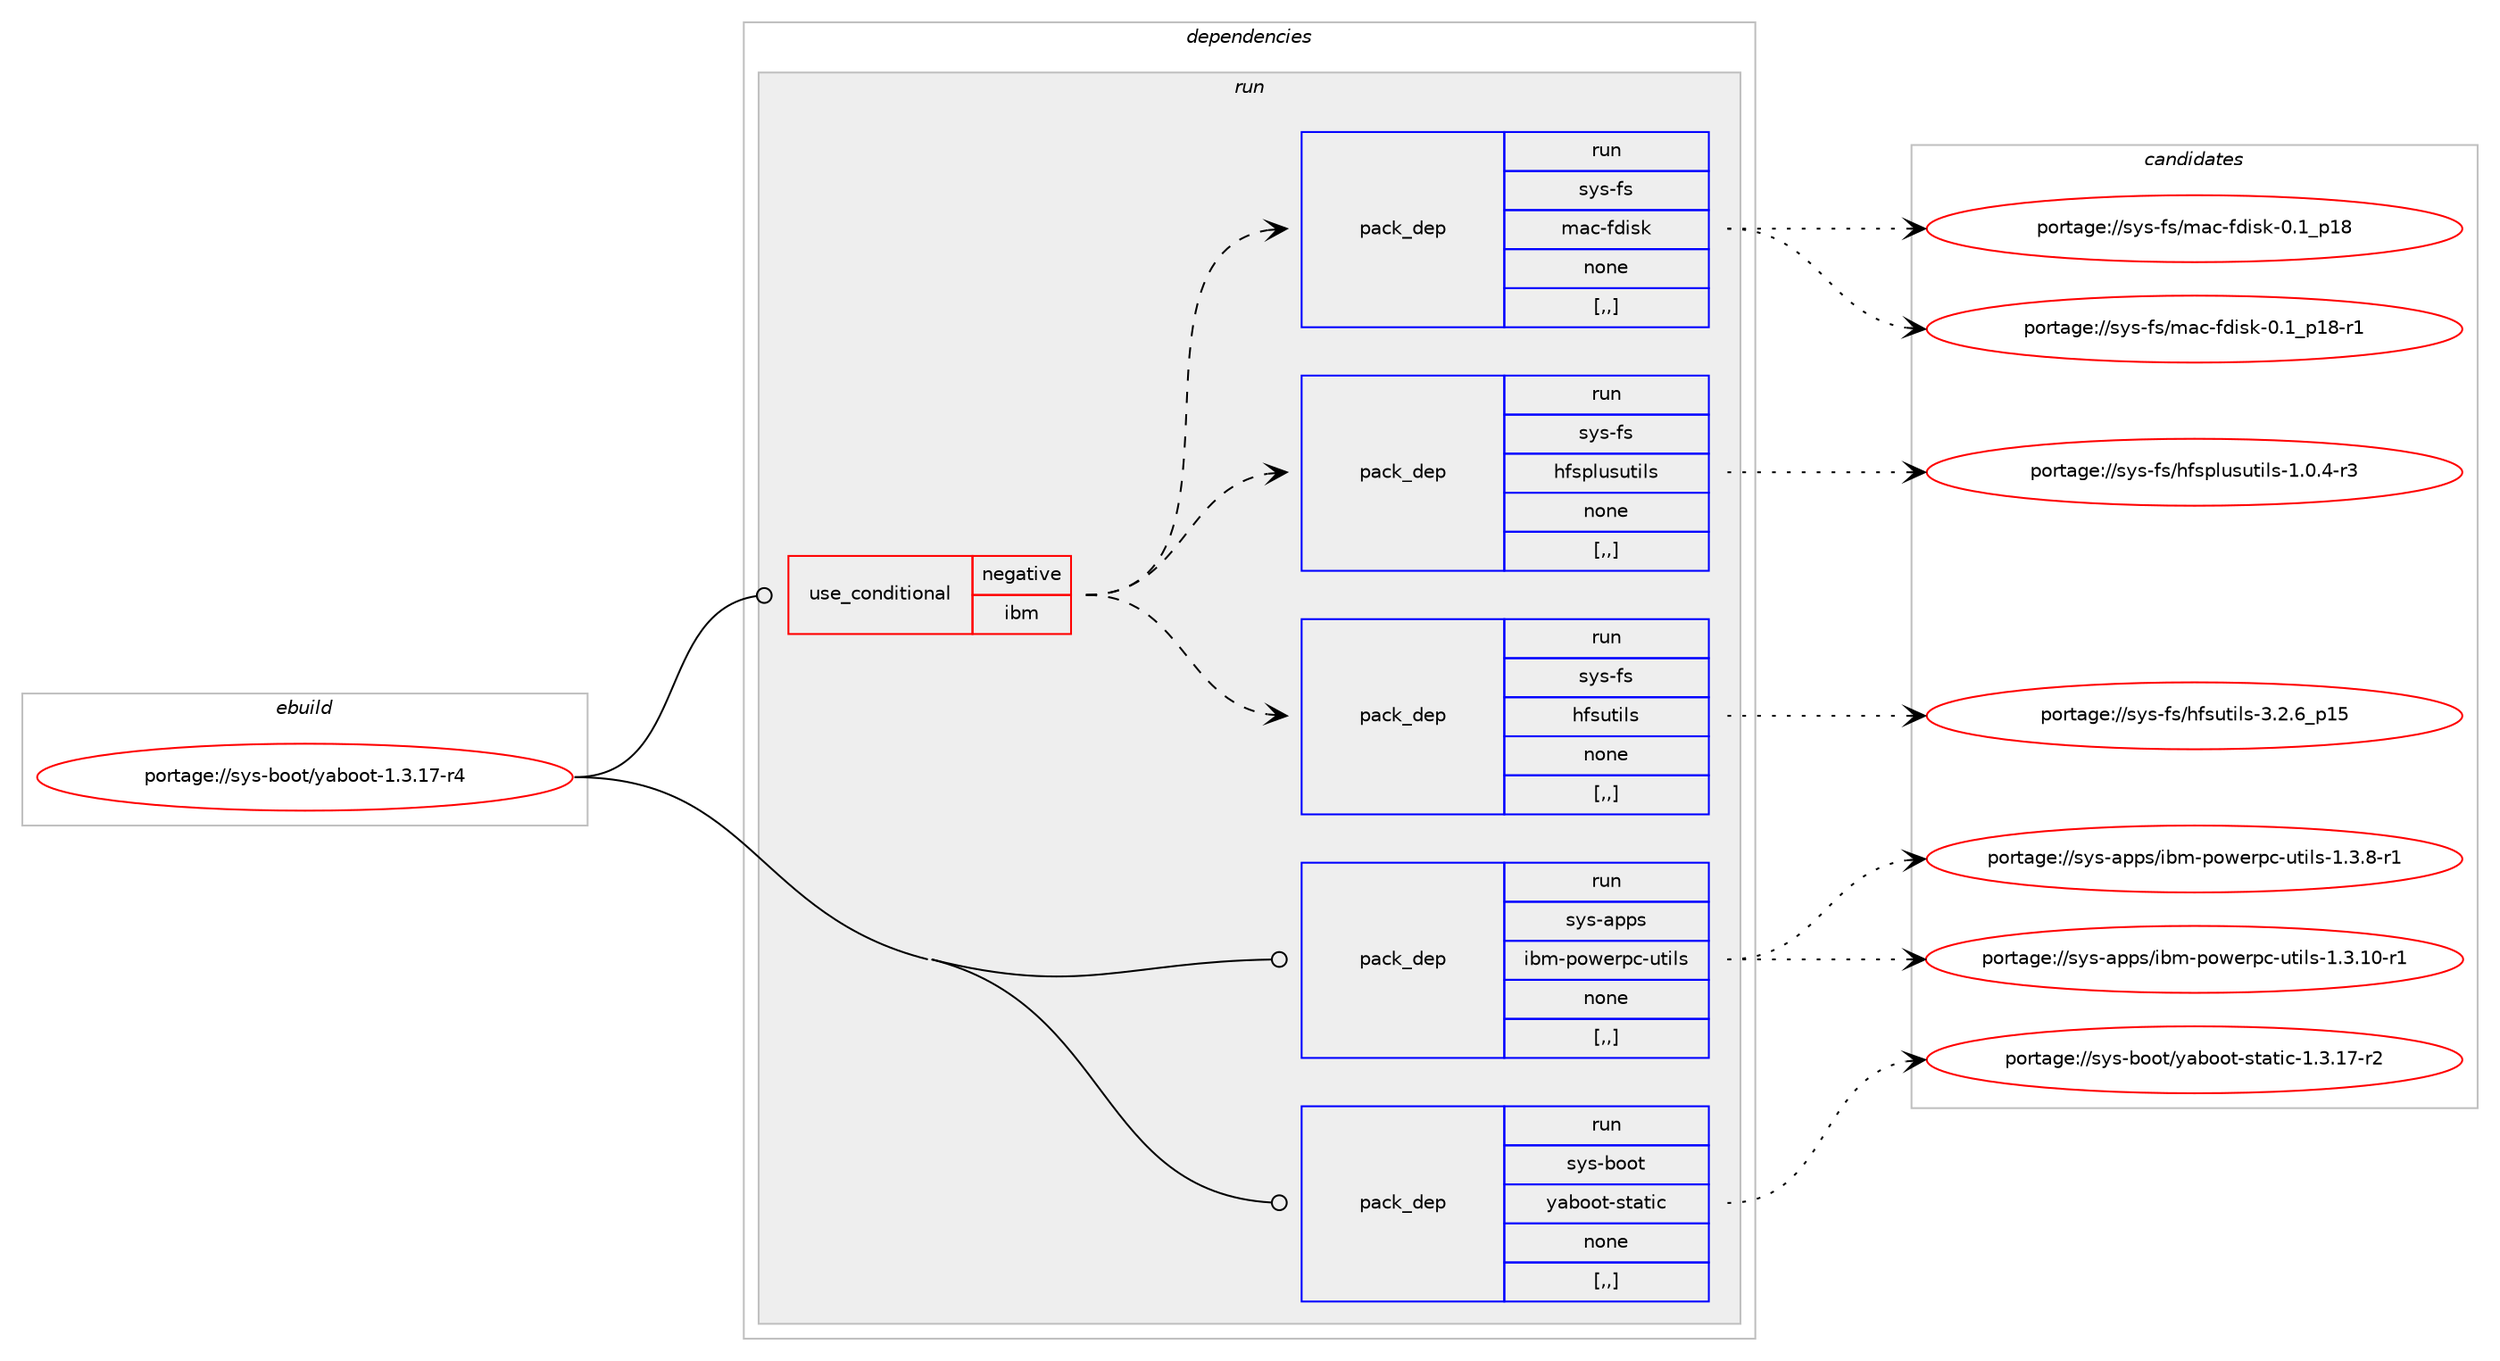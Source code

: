digraph prolog {

# *************
# Graph options
# *************

newrank=true;
concentrate=true;
compound=true;
graph [rankdir=LR,fontname=Helvetica,fontsize=10,ranksep=1.5];#, ranksep=2.5, nodesep=0.2];
edge  [arrowhead=vee];
node  [fontname=Helvetica,fontsize=10];

# **********
# The ebuild
# **********

subgraph cluster_leftcol {
color=gray;
label=<<i>ebuild</i>>;
id [label="portage://sys-boot/yaboot-1.3.17-r4", color=red, width=4, href="../sys-boot/yaboot-1.3.17-r4.svg"];
}

# ****************
# The dependencies
# ****************

subgraph cluster_midcol {
color=gray;
label=<<i>dependencies</i>>;
subgraph cluster_compile {
fillcolor="#eeeeee";
style=filled;
label=<<i>compile</i>>;
}
subgraph cluster_compileandrun {
fillcolor="#eeeeee";
style=filled;
label=<<i>compile and run</i>>;
}
subgraph cluster_run {
fillcolor="#eeeeee";
style=filled;
label=<<i>run</i>>;
subgraph cond247858 {
dependency939302 [label=<<TABLE BORDER="0" CELLBORDER="1" CELLSPACING="0" CELLPADDING="4"><TR><TD ROWSPAN="3" CELLPADDING="10">use_conditional</TD></TR><TR><TD>negative</TD></TR><TR><TD>ibm</TD></TR></TABLE>>, shape=none, color=red];
subgraph pack684754 {
dependency939303 [label=<<TABLE BORDER="0" CELLBORDER="1" CELLSPACING="0" CELLPADDING="4" WIDTH="220"><TR><TD ROWSPAN="6" CELLPADDING="30">pack_dep</TD></TR><TR><TD WIDTH="110">run</TD></TR><TR><TD>sys-fs</TD></TR><TR><TD>hfsutils</TD></TR><TR><TD>none</TD></TR><TR><TD>[,,]</TD></TR></TABLE>>, shape=none, color=blue];
}
dependency939302:e -> dependency939303:w [weight=20,style="dashed",arrowhead="vee"];
subgraph pack684755 {
dependency939304 [label=<<TABLE BORDER="0" CELLBORDER="1" CELLSPACING="0" CELLPADDING="4" WIDTH="220"><TR><TD ROWSPAN="6" CELLPADDING="30">pack_dep</TD></TR><TR><TD WIDTH="110">run</TD></TR><TR><TD>sys-fs</TD></TR><TR><TD>hfsplusutils</TD></TR><TR><TD>none</TD></TR><TR><TD>[,,]</TD></TR></TABLE>>, shape=none, color=blue];
}
dependency939302:e -> dependency939304:w [weight=20,style="dashed",arrowhead="vee"];
subgraph pack684756 {
dependency939305 [label=<<TABLE BORDER="0" CELLBORDER="1" CELLSPACING="0" CELLPADDING="4" WIDTH="220"><TR><TD ROWSPAN="6" CELLPADDING="30">pack_dep</TD></TR><TR><TD WIDTH="110">run</TD></TR><TR><TD>sys-fs</TD></TR><TR><TD>mac-fdisk</TD></TR><TR><TD>none</TD></TR><TR><TD>[,,]</TD></TR></TABLE>>, shape=none, color=blue];
}
dependency939302:e -> dependency939305:w [weight=20,style="dashed",arrowhead="vee"];
}
id:e -> dependency939302:w [weight=20,style="solid",arrowhead="odot"];
subgraph pack684757 {
dependency939306 [label=<<TABLE BORDER="0" CELLBORDER="1" CELLSPACING="0" CELLPADDING="4" WIDTH="220"><TR><TD ROWSPAN="6" CELLPADDING="30">pack_dep</TD></TR><TR><TD WIDTH="110">run</TD></TR><TR><TD>sys-apps</TD></TR><TR><TD>ibm-powerpc-utils</TD></TR><TR><TD>none</TD></TR><TR><TD>[,,]</TD></TR></TABLE>>, shape=none, color=blue];
}
id:e -> dependency939306:w [weight=20,style="solid",arrowhead="odot"];
subgraph pack684758 {
dependency939307 [label=<<TABLE BORDER="0" CELLBORDER="1" CELLSPACING="0" CELLPADDING="4" WIDTH="220"><TR><TD ROWSPAN="6" CELLPADDING="30">pack_dep</TD></TR><TR><TD WIDTH="110">run</TD></TR><TR><TD>sys-boot</TD></TR><TR><TD>yaboot-static</TD></TR><TR><TD>none</TD></TR><TR><TD>[,,]</TD></TR></TABLE>>, shape=none, color=blue];
}
id:e -> dependency939307:w [weight=20,style="solid",arrowhead="odot"];
}
}

# **************
# The candidates
# **************

subgraph cluster_choices {
rank=same;
color=gray;
label=<<i>candidates</i>>;

subgraph choice684754 {
color=black;
nodesep=1;
choice1151211154510211547104102115117116105108115455146504654951124953 [label="portage://sys-fs/hfsutils-3.2.6_p15", color=red, width=4,href="../sys-fs/hfsutils-3.2.6_p15.svg"];
dependency939303:e -> choice1151211154510211547104102115117116105108115455146504654951124953:w [style=dotted,weight="100"];
}
subgraph choice684755 {
color=black;
nodesep=1;
choice11512111545102115471041021151121081171151171161051081154549464846524511451 [label="portage://sys-fs/hfsplusutils-1.0.4-r3", color=red, width=4,href="../sys-fs/hfsplusutils-1.0.4-r3.svg"];
dependency939304:e -> choice11512111545102115471041021151121081171151171161051081154549464846524511451:w [style=dotted,weight="100"];
}
subgraph choice684756 {
color=black;
nodesep=1;
choice1151211154510211547109979945102100105115107454846499511249564511449 [label="portage://sys-fs/mac-fdisk-0.1_p18-r1", color=red, width=4,href="../sys-fs/mac-fdisk-0.1_p18-r1.svg"];
choice115121115451021154710997994510210010511510745484649951124956 [label="portage://sys-fs/mac-fdisk-0.1_p18", color=red, width=4,href="../sys-fs/mac-fdisk-0.1_p18.svg"];
dependency939305:e -> choice1151211154510211547109979945102100105115107454846499511249564511449:w [style=dotted,weight="100"];
dependency939305:e -> choice115121115451021154710997994510210010511510745484649951124956:w [style=dotted,weight="100"];
}
subgraph choice684757 {
color=black;
nodesep=1;
choice11512111545971121121154710598109451121111191011141129945117116105108115454946514649484511449 [label="portage://sys-apps/ibm-powerpc-utils-1.3.10-r1", color=red, width=4,href="../sys-apps/ibm-powerpc-utils-1.3.10-r1.svg"];
choice115121115459711211211547105981094511211111910111411299451171161051081154549465146564511449 [label="portage://sys-apps/ibm-powerpc-utils-1.3.8-r1", color=red, width=4,href="../sys-apps/ibm-powerpc-utils-1.3.8-r1.svg"];
dependency939306:e -> choice11512111545971121121154710598109451121111191011141129945117116105108115454946514649484511449:w [style=dotted,weight="100"];
dependency939306:e -> choice115121115459711211211547105981094511211111910111411299451171161051081154549465146564511449:w [style=dotted,weight="100"];
}
subgraph choice684758 {
color=black;
nodesep=1;
choice1151211154598111111116471219798111111116451151169711610599454946514649554511450 [label="portage://sys-boot/yaboot-static-1.3.17-r2", color=red, width=4,href="../sys-boot/yaboot-static-1.3.17-r2.svg"];
dependency939307:e -> choice1151211154598111111116471219798111111116451151169711610599454946514649554511450:w [style=dotted,weight="100"];
}
}

}
